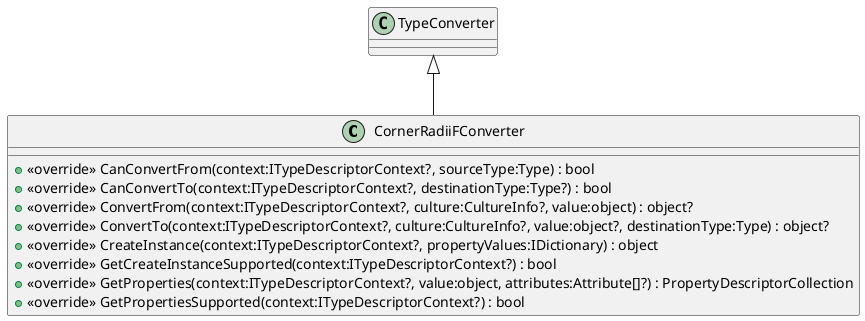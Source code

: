 @startuml
class CornerRadiiFConverter {
    + <<override>> CanConvertFrom(context:ITypeDescriptorContext?, sourceType:Type) : bool
    + <<override>> CanConvertTo(context:ITypeDescriptorContext?, destinationType:Type?) : bool
    + <<override>> ConvertFrom(context:ITypeDescriptorContext?, culture:CultureInfo?, value:object) : object?
    + <<override>> ConvertTo(context:ITypeDescriptorContext?, culture:CultureInfo?, value:object?, destinationType:Type) : object?
    + <<override>> CreateInstance(context:ITypeDescriptorContext?, propertyValues:IDictionary) : object
    + <<override>> GetCreateInstanceSupported(context:ITypeDescriptorContext?) : bool
    + <<override>> GetProperties(context:ITypeDescriptorContext?, value:object, attributes:Attribute[]?) : PropertyDescriptorCollection
    + <<override>> GetPropertiesSupported(context:ITypeDescriptorContext?) : bool
}
TypeConverter <|-- CornerRadiiFConverter
@enduml
